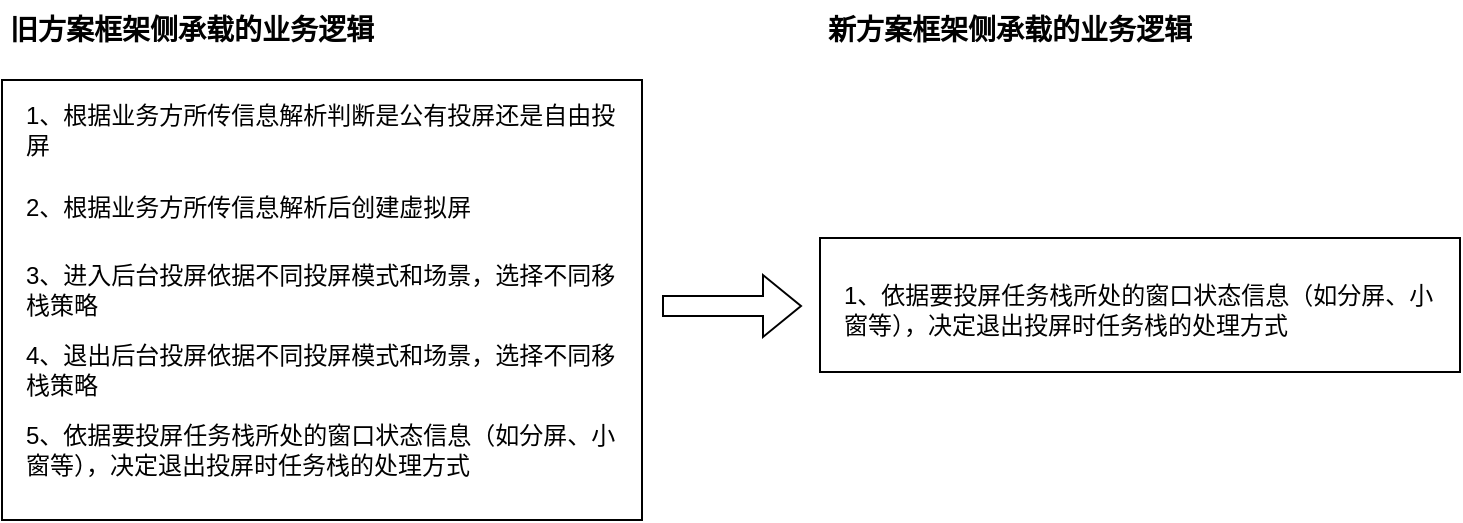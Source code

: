<mxfile version="21.6.9" type="github">
  <diagram name="第 1 页" id="hVEV5Czx2lIB-9Fpdxu-">
    <mxGraphModel dx="989" dy="549" grid="1" gridSize="10" guides="1" tooltips="1" connect="1" arrows="1" fold="1" page="1" pageScale="1" pageWidth="827" pageHeight="1169" math="0" shadow="0">
      <root>
        <mxCell id="0" />
        <mxCell id="1" parent="0" />
        <mxCell id="KPbAlk-Ttri1jIt6WDEN-1" value="" style="rounded=0;whiteSpace=wrap;html=1;" vertex="1" parent="1">
          <mxGeometry x="60" y="100" width="320" height="220" as="geometry" />
        </mxCell>
        <mxCell id="KPbAlk-Ttri1jIt6WDEN-2" value="&lt;b&gt;&lt;font style=&quot;font-size: 14px;&quot;&gt;旧方案框架侧承载的业务逻辑&lt;/font&gt;&lt;/b&gt;" style="text;html=1;strokeColor=none;fillColor=none;align=center;verticalAlign=middle;whiteSpace=wrap;rounded=0;" vertex="1" parent="1">
          <mxGeometry x="60" y="60" width="190" height="30" as="geometry" />
        </mxCell>
        <mxCell id="KPbAlk-Ttri1jIt6WDEN-3" value="1、根据业务方所传信息解析判断是公有投屏还是自由投屏" style="text;html=1;strokeColor=none;fillColor=none;align=left;verticalAlign=middle;whiteSpace=wrap;rounded=0;" vertex="1" parent="1">
          <mxGeometry x="70" y="110" width="300" height="30" as="geometry" />
        </mxCell>
        <mxCell id="KPbAlk-Ttri1jIt6WDEN-5" value="2、根据业务方所传信息解析后创建虚拟屏" style="text;html=1;strokeColor=none;fillColor=none;align=left;verticalAlign=middle;whiteSpace=wrap;rounded=0;" vertex="1" parent="1">
          <mxGeometry x="70" y="149" width="300" height="30" as="geometry" />
        </mxCell>
        <mxCell id="KPbAlk-Ttri1jIt6WDEN-6" value="3、进入后台投屏依据不同投屏模式和场景，选择不同移栈策略" style="text;html=1;strokeColor=none;fillColor=none;align=left;verticalAlign=middle;whiteSpace=wrap;rounded=0;" vertex="1" parent="1">
          <mxGeometry x="70" y="190" width="300" height="30" as="geometry" />
        </mxCell>
        <mxCell id="KPbAlk-Ttri1jIt6WDEN-7" value="4、退出后台投屏依据不同投屏模式和场景，选择不同移栈策略" style="text;html=1;strokeColor=none;fillColor=none;align=left;verticalAlign=middle;whiteSpace=wrap;rounded=0;" vertex="1" parent="1">
          <mxGeometry x="70" y="230" width="300" height="30" as="geometry" />
        </mxCell>
        <mxCell id="KPbAlk-Ttri1jIt6WDEN-8" value="5、依据要投屏任务栈所处的窗口状态信息（如分屏、小窗等），决定退出投屏时任务栈的处理方式" style="text;html=1;strokeColor=none;fillColor=none;align=left;verticalAlign=middle;whiteSpace=wrap;rounded=0;" vertex="1" parent="1">
          <mxGeometry x="70" y="270" width="300" height="30" as="geometry" />
        </mxCell>
        <mxCell id="KPbAlk-Ttri1jIt6WDEN-9" value="" style="rounded=0;whiteSpace=wrap;html=1;" vertex="1" parent="1">
          <mxGeometry x="469" y="179" width="320" height="67" as="geometry" />
        </mxCell>
        <mxCell id="KPbAlk-Ttri1jIt6WDEN-10" value="&lt;b&gt;&lt;font style=&quot;font-size: 14px;&quot;&gt;新方案框架侧承载的业务逻辑&lt;/font&gt;&lt;/b&gt;" style="text;html=1;strokeColor=none;fillColor=none;align=center;verticalAlign=middle;whiteSpace=wrap;rounded=0;" vertex="1" parent="1">
          <mxGeometry x="469" y="60" width="190" height="30" as="geometry" />
        </mxCell>
        <mxCell id="KPbAlk-Ttri1jIt6WDEN-15" value="1、依据要投屏任务栈所处的窗口状态信息（如分屏、小窗等），决定退出投屏时任务栈的处理方式" style="text;html=1;strokeColor=none;fillColor=none;align=left;verticalAlign=middle;whiteSpace=wrap;rounded=0;" vertex="1" parent="1">
          <mxGeometry x="479" y="200" width="300" height="30" as="geometry" />
        </mxCell>
        <mxCell id="KPbAlk-Ttri1jIt6WDEN-17" value="" style="shape=flexArrow;endArrow=classic;html=1;rounded=0;" edge="1" parent="1">
          <mxGeometry width="50" height="50" relative="1" as="geometry">
            <mxPoint x="390" y="213" as="sourcePoint" />
            <mxPoint x="460" y="213" as="targetPoint" />
          </mxGeometry>
        </mxCell>
      </root>
    </mxGraphModel>
  </diagram>
</mxfile>
